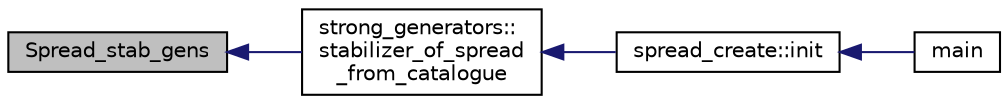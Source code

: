 digraph "Spread_stab_gens"
{
  edge [fontname="Helvetica",fontsize="10",labelfontname="Helvetica",labelfontsize="10"];
  node [fontname="Helvetica",fontsize="10",shape=record];
  rankdir="LR";
  Node21833 [label="Spread_stab_gens",height=0.2,width=0.4,color="black", fillcolor="grey75", style="filled", fontcolor="black"];
  Node21833 -> Node21834 [dir="back",color="midnightblue",fontsize="10",style="solid",fontname="Helvetica"];
  Node21834 [label="strong_generators::\lstabilizer_of_spread\l_from_catalogue",height=0.2,width=0.4,color="black", fillcolor="white", style="filled",URL="$dc/d09/classstrong__generators.html#aedcc0f18e04cb4190e78d11f1c4b29dd"];
  Node21834 -> Node21835 [dir="back",color="midnightblue",fontsize="10",style="solid",fontname="Helvetica"];
  Node21835 [label="spread_create::init",height=0.2,width=0.4,color="black", fillcolor="white", style="filled",URL="$de/d97/classspread__create.html#ae3c6630d33160e48a584c21a4f4a6209"];
  Node21835 -> Node21836 [dir="back",color="midnightblue",fontsize="10",style="solid",fontname="Helvetica"];
  Node21836 [label="main",height=0.2,width=0.4,color="black", fillcolor="white", style="filled",URL="$d1/d2f/apps_2spread_2spread__create_8_c.html#a217dbf8b442f20279ea00b898af96f52"];
}
